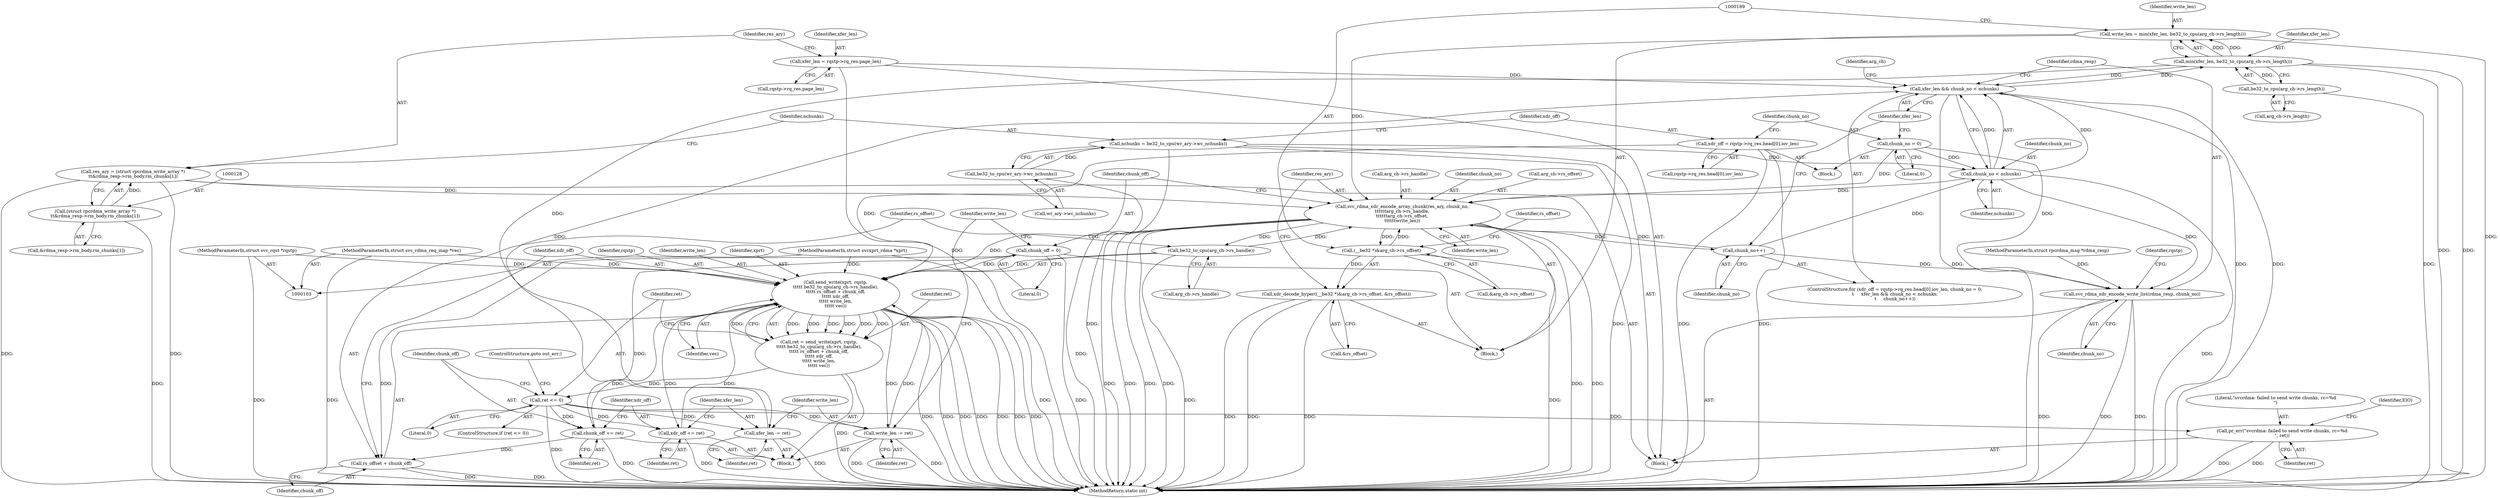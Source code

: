 digraph "1_linux_c70422f760c120480fee4de6c38804c72aa26bc1_35@API" {
"1000179" [label="(Call,write_len = min(xfer_len, be32_to_cpu(arg_ch->rs_length)))"];
"1000181" [label="(Call,min(xfer_len, be32_to_cpu(arg_ch->rs_length)))"];
"1000159" [label="(Call,xfer_len && chunk_no < nchunks)"];
"1000238" [label="(Call,xfer_len -= ret)"];
"1000228" [label="(Call,ret <= 0)"];
"1000212" [label="(Call,ret = send_write(xprt, rqstp,\n\t\t\t\t\t be32_to_cpu(arg_ch->rs_handle),\n\t\t\t\t\t rs_offset + chunk_off,\n\t\t\t\t\t xdr_off,\n\t\t\t\t\t write_len,\n\t\t\t\t\t vec))"];
"1000214" [label="(Call,send_write(xprt, rqstp,\n\t\t\t\t\t be32_to_cpu(arg_ch->rs_handle),\n\t\t\t\t\t rs_offset + chunk_off,\n\t\t\t\t\t xdr_off,\n\t\t\t\t\t write_len,\n\t\t\t\t\t vec))"];
"1000104" [label="(MethodParameterIn,struct svcxprt_rdma *xprt)"];
"1000107" [label="(MethodParameterIn,struct svc_rqst *rqstp)"];
"1000217" [label="(Call,be32_to_cpu(arg_ch->rs_handle))"];
"1000196" [label="(Call,svc_rdma_xdr_encode_array_chunk(res_ary, chunk_no,\n\t\t\t\t\t\targ_ch->rs_handle,\n\t\t\t\t\t\targ_ch->rs_offset,\n\t\t\t\t\t\twrite_len))"];
"1000125" [label="(Call,res_ary = (struct rpcrdma_write_array *)\n\t\t&rdma_resp->rm_body.rm_chunks[1])"];
"1000127" [label="(Call,(struct rpcrdma_write_array *)\n\t\t&rdma_resp->rm_body.rm_chunks[1])"];
"1000156" [label="(Call,chunk_no = 0)"];
"1000161" [label="(Call,chunk_no < nchunks)"];
"1000164" [label="(Call,chunk_no++)"];
"1000137" [label="(Call,nchunks = be32_to_cpu(wr_ary->wc_nchunks))"];
"1000139" [label="(Call,be32_to_cpu(wr_ary->wc_nchunks))"];
"1000188" [label="(Call,(__be32 *)&arg_ch->rs_offset)"];
"1000179" [label="(Call,write_len = min(xfer_len, be32_to_cpu(arg_ch->rs_length)))"];
"1000232" [label="(Call,chunk_off += ret)"];
"1000206" [label="(Call,chunk_off = 0)"];
"1000235" [label="(Call,xdr_off += ret)"];
"1000145" [label="(Call,xdr_off = rqstp->rq_res.head[0].iov_len)"];
"1000241" [label="(Call,write_len -= ret)"];
"1000108" [label="(MethodParameterIn,struct svc_rdma_req_map *vec)"];
"1000111" [label="(Call,xfer_len = rqstp->rq_res.page_len)"];
"1000183" [label="(Call,be32_to_cpu(arg_ch->rs_length))"];
"1000244" [label="(Call,svc_rdma_xdr_encode_write_list(rdma_resp, chunk_no))"];
"1000187" [label="(Call,xdr_decode_hyper((__be32 *)&arg_ch->rs_offset, &rs_offset))"];
"1000221" [label="(Call,rs_offset + chunk_off)"];
"1000254" [label="(Call,pr_err(\"svcrdma: failed to send write chunks, rc=%d\n\", ret))"];
"1000108" [label="(MethodParameterIn,struct svc_rdma_req_map *vec)"];
"1000109" [label="(Block,)"];
"1000199" [label="(Call,arg_ch->rs_handle)"];
"1000235" [label="(Call,xdr_off += ret)"];
"1000243" [label="(Identifier,ret)"];
"1000197" [label="(Identifier,res_ary)"];
"1000180" [label="(Identifier,write_len)"];
"1000127" [label="(Call,(struct rpcrdma_write_array *)\n\t\t&rdma_resp->rm_body.rm_chunks[1])"];
"1000207" [label="(Identifier,chunk_off)"];
"1000230" [label="(Literal,0)"];
"1000254" [label="(Call,pr_err(\"svcrdma: failed to send write chunks, rc=%d\n\", ret))"];
"1000137" [label="(Call,nchunks = be32_to_cpu(wr_ary->wc_nchunks))"];
"1000187" [label="(Call,xdr_decode_hyper((__be32 *)&arg_ch->rs_offset, &rs_offset))"];
"1000161" [label="(Call,chunk_no < nchunks)"];
"1000158" [label="(Literal,0)"];
"1000218" [label="(Call,arg_ch->rs_handle)"];
"1000139" [label="(Call,be32_to_cpu(wr_ary->wc_nchunks))"];
"1000162" [label="(Identifier,chunk_no)"];
"1000104" [label="(MethodParameterIn,struct svcxprt_rdma *xprt)"];
"1000188" [label="(Call,(__be32 *)&arg_ch->rs_offset)"];
"1000226" [label="(Identifier,vec)"];
"1000206" [label="(Call,chunk_off = 0)"];
"1000125" [label="(Call,res_ary = (struct rpcrdma_write_array *)\n\t\t&rdma_resp->rm_body.rm_chunks[1])"];
"1000182" [label="(Identifier,xfer_len)"];
"1000179" [label="(Call,write_len = min(xfer_len, be32_to_cpu(arg_ch->rs_length)))"];
"1000232" [label="(Call,chunk_off += ret)"];
"1000144" [label="(Block,)"];
"1000212" [label="(Call,ret = send_write(xprt, rqstp,\n\t\t\t\t\t be32_to_cpu(arg_ch->rs_handle),\n\t\t\t\t\t rs_offset + chunk_off,\n\t\t\t\t\t xdr_off,\n\t\t\t\t\t write_len,\n\t\t\t\t\t vec))"];
"1000205" [label="(Identifier,write_len)"];
"1000256" [label="(Identifier,ret)"];
"1000236" [label="(Identifier,xdr_off)"];
"1000255" [label="(Literal,\"svcrdma: failed to send write chunks, rc=%d\n\")"];
"1000147" [label="(Call,rqstp->rq_res.head[0].iov_len)"];
"1000112" [label="(Identifier,xfer_len)"];
"1000227" [label="(ControlStructure,if (ret <= 0))"];
"1000216" [label="(Identifier,rqstp)"];
"1000159" [label="(Call,xfer_len && chunk_no < nchunks)"];
"1000165" [label="(Identifier,chunk_no)"];
"1000246" [label="(Identifier,chunk_no)"];
"1000238" [label="(Call,xfer_len -= ret)"];
"1000224" [label="(Identifier,xdr_off)"];
"1000231" [label="(ControlStructure,goto out_err;)"];
"1000222" [label="(Identifier,rs_offset)"];
"1000217" [label="(Call,be32_to_cpu(arg_ch->rs_handle))"];
"1000259" [label="(Identifier,EIO)"];
"1000234" [label="(Identifier,ret)"];
"1000164" [label="(Call,chunk_no++)"];
"1000143" [label="(ControlStructure,for (xdr_off = rqstp->rq_res.head[0].iov_len, chunk_no = 0;\n\t     xfer_len && chunk_no < nchunks;\n\t     chunk_no++))"];
"1000160" [label="(Identifier,xfer_len)"];
"1000126" [label="(Identifier,res_ary)"];
"1000140" [label="(Call,wr_ary->wc_nchunks)"];
"1000184" [label="(Call,arg_ch->rs_length)"];
"1000244" [label="(Call,svc_rdma_xdr_encode_write_list(rdma_resp, chunk_no))"];
"1000106" [label="(MethodParameterIn,struct rpcrdma_msg *rdma_resp)"];
"1000221" [label="(Call,rs_offset + chunk_off)"];
"1000237" [label="(Identifier,ret)"];
"1000166" [label="(Block,)"];
"1000240" [label="(Identifier,ret)"];
"1000113" [label="(Call,rqstp->rq_res.page_len)"];
"1000129" [label="(Call,&rdma_resp->rm_body.rm_chunks[1])"];
"1000190" [label="(Call,&arg_ch->rs_offset)"];
"1000208" [label="(Literal,0)"];
"1000156" [label="(Call,chunk_no = 0)"];
"1000211" [label="(Block,)"];
"1000241" [label="(Call,write_len -= ret)"];
"1000198" [label="(Identifier,chunk_no)"];
"1000239" [label="(Identifier,xfer_len)"];
"1000183" [label="(Call,be32_to_cpu(arg_ch->rs_length))"];
"1000195" [label="(Identifier,rs_offset)"];
"1000210" [label="(Identifier,write_len)"];
"1000107" [label="(MethodParameterIn,struct svc_rqst *rqstp)"];
"1000214" [label="(Call,send_write(xprt, rqstp,\n\t\t\t\t\t be32_to_cpu(arg_ch->rs_handle),\n\t\t\t\t\t rs_offset + chunk_off,\n\t\t\t\t\t xdr_off,\n\t\t\t\t\t write_len,\n\t\t\t\t\t vec))"];
"1000233" [label="(Identifier,chunk_off)"];
"1000202" [label="(Call,arg_ch->rs_offset)"];
"1000146" [label="(Identifier,xdr_off)"];
"1000111" [label="(Call,xfer_len = rqstp->rq_res.page_len)"];
"1000138" [label="(Identifier,nchunks)"];
"1000170" [label="(Identifier,arg_ch)"];
"1000145" [label="(Call,xdr_off = rqstp->rq_res.head[0].iov_len)"];
"1000163" [label="(Identifier,nchunks)"];
"1000223" [label="(Identifier,chunk_off)"];
"1000242" [label="(Identifier,write_len)"];
"1000157" [label="(Identifier,chunk_no)"];
"1000194" [label="(Call,&rs_offset)"];
"1000196" [label="(Call,svc_rdma_xdr_encode_array_chunk(res_ary, chunk_no,\n\t\t\t\t\t\targ_ch->rs_handle,\n\t\t\t\t\t\targ_ch->rs_offset,\n\t\t\t\t\t\twrite_len))"];
"1000225" [label="(Identifier,write_len)"];
"1000213" [label="(Identifier,ret)"];
"1000260" [label="(MethodReturn,static int)"];
"1000228" [label="(Call,ret <= 0)"];
"1000181" [label="(Call,min(xfer_len, be32_to_cpu(arg_ch->rs_length)))"];
"1000245" [label="(Identifier,rdma_resp)"];
"1000250" [label="(Identifier,rqstp)"];
"1000215" [label="(Identifier,xprt)"];
"1000229" [label="(Identifier,ret)"];
"1000179" -> "1000166"  [label="AST: "];
"1000179" -> "1000181"  [label="CFG: "];
"1000180" -> "1000179"  [label="AST: "];
"1000181" -> "1000179"  [label="AST: "];
"1000189" -> "1000179"  [label="CFG: "];
"1000179" -> "1000260"  [label="DDG: "];
"1000181" -> "1000179"  [label="DDG: "];
"1000181" -> "1000179"  [label="DDG: "];
"1000179" -> "1000196"  [label="DDG: "];
"1000181" -> "1000183"  [label="CFG: "];
"1000182" -> "1000181"  [label="AST: "];
"1000183" -> "1000181"  [label="AST: "];
"1000181" -> "1000260"  [label="DDG: "];
"1000181" -> "1000260"  [label="DDG: "];
"1000181" -> "1000159"  [label="DDG: "];
"1000159" -> "1000181"  [label="DDG: "];
"1000183" -> "1000181"  [label="DDG: "];
"1000181" -> "1000238"  [label="DDG: "];
"1000159" -> "1000143"  [label="AST: "];
"1000159" -> "1000160"  [label="CFG: "];
"1000159" -> "1000161"  [label="CFG: "];
"1000160" -> "1000159"  [label="AST: "];
"1000161" -> "1000159"  [label="AST: "];
"1000170" -> "1000159"  [label="CFG: "];
"1000245" -> "1000159"  [label="CFG: "];
"1000159" -> "1000260"  [label="DDG: "];
"1000159" -> "1000260"  [label="DDG: "];
"1000159" -> "1000260"  [label="DDG: "];
"1000238" -> "1000159"  [label="DDG: "];
"1000111" -> "1000159"  [label="DDG: "];
"1000161" -> "1000159"  [label="DDG: "];
"1000161" -> "1000159"  [label="DDG: "];
"1000238" -> "1000211"  [label="AST: "];
"1000238" -> "1000240"  [label="CFG: "];
"1000239" -> "1000238"  [label="AST: "];
"1000240" -> "1000238"  [label="AST: "];
"1000242" -> "1000238"  [label="CFG: "];
"1000238" -> "1000260"  [label="DDG: "];
"1000228" -> "1000238"  [label="DDG: "];
"1000228" -> "1000227"  [label="AST: "];
"1000228" -> "1000230"  [label="CFG: "];
"1000229" -> "1000228"  [label="AST: "];
"1000230" -> "1000228"  [label="AST: "];
"1000231" -> "1000228"  [label="CFG: "];
"1000233" -> "1000228"  [label="CFG: "];
"1000228" -> "1000260"  [label="DDG: "];
"1000212" -> "1000228"  [label="DDG: "];
"1000228" -> "1000232"  [label="DDG: "];
"1000228" -> "1000235"  [label="DDG: "];
"1000228" -> "1000241"  [label="DDG: "];
"1000228" -> "1000254"  [label="DDG: "];
"1000212" -> "1000211"  [label="AST: "];
"1000212" -> "1000214"  [label="CFG: "];
"1000213" -> "1000212"  [label="AST: "];
"1000214" -> "1000212"  [label="AST: "];
"1000229" -> "1000212"  [label="CFG: "];
"1000212" -> "1000260"  [label="DDG: "];
"1000214" -> "1000212"  [label="DDG: "];
"1000214" -> "1000212"  [label="DDG: "];
"1000214" -> "1000212"  [label="DDG: "];
"1000214" -> "1000212"  [label="DDG: "];
"1000214" -> "1000212"  [label="DDG: "];
"1000214" -> "1000212"  [label="DDG: "];
"1000214" -> "1000212"  [label="DDG: "];
"1000214" -> "1000226"  [label="CFG: "];
"1000215" -> "1000214"  [label="AST: "];
"1000216" -> "1000214"  [label="AST: "];
"1000217" -> "1000214"  [label="AST: "];
"1000221" -> "1000214"  [label="AST: "];
"1000224" -> "1000214"  [label="AST: "];
"1000225" -> "1000214"  [label="AST: "];
"1000226" -> "1000214"  [label="AST: "];
"1000214" -> "1000260"  [label="DDG: "];
"1000214" -> "1000260"  [label="DDG: "];
"1000214" -> "1000260"  [label="DDG: "];
"1000214" -> "1000260"  [label="DDG: "];
"1000214" -> "1000260"  [label="DDG: "];
"1000214" -> "1000260"  [label="DDG: "];
"1000214" -> "1000260"  [label="DDG: "];
"1000104" -> "1000214"  [label="DDG: "];
"1000107" -> "1000214"  [label="DDG: "];
"1000217" -> "1000214"  [label="DDG: "];
"1000232" -> "1000214"  [label="DDG: "];
"1000206" -> "1000214"  [label="DDG: "];
"1000235" -> "1000214"  [label="DDG: "];
"1000145" -> "1000214"  [label="DDG: "];
"1000241" -> "1000214"  [label="DDG: "];
"1000196" -> "1000214"  [label="DDG: "];
"1000108" -> "1000214"  [label="DDG: "];
"1000214" -> "1000235"  [label="DDG: "];
"1000214" -> "1000241"  [label="DDG: "];
"1000104" -> "1000103"  [label="AST: "];
"1000104" -> "1000260"  [label="DDG: "];
"1000107" -> "1000103"  [label="AST: "];
"1000107" -> "1000260"  [label="DDG: "];
"1000217" -> "1000218"  [label="CFG: "];
"1000218" -> "1000217"  [label="AST: "];
"1000222" -> "1000217"  [label="CFG: "];
"1000217" -> "1000260"  [label="DDG: "];
"1000217" -> "1000196"  [label="DDG: "];
"1000196" -> "1000217"  [label="DDG: "];
"1000196" -> "1000166"  [label="AST: "];
"1000196" -> "1000205"  [label="CFG: "];
"1000197" -> "1000196"  [label="AST: "];
"1000198" -> "1000196"  [label="AST: "];
"1000199" -> "1000196"  [label="AST: "];
"1000202" -> "1000196"  [label="AST: "];
"1000205" -> "1000196"  [label="AST: "];
"1000207" -> "1000196"  [label="CFG: "];
"1000196" -> "1000260"  [label="DDG: "];
"1000196" -> "1000260"  [label="DDG: "];
"1000196" -> "1000260"  [label="DDG: "];
"1000196" -> "1000260"  [label="DDG: "];
"1000196" -> "1000260"  [label="DDG: "];
"1000196" -> "1000260"  [label="DDG: "];
"1000196" -> "1000164"  [label="DDG: "];
"1000196" -> "1000188"  [label="DDG: "];
"1000125" -> "1000196"  [label="DDG: "];
"1000156" -> "1000196"  [label="DDG: "];
"1000161" -> "1000196"  [label="DDG: "];
"1000164" -> "1000196"  [label="DDG: "];
"1000188" -> "1000196"  [label="DDG: "];
"1000125" -> "1000109"  [label="AST: "];
"1000125" -> "1000127"  [label="CFG: "];
"1000126" -> "1000125"  [label="AST: "];
"1000127" -> "1000125"  [label="AST: "];
"1000138" -> "1000125"  [label="CFG: "];
"1000125" -> "1000260"  [label="DDG: "];
"1000125" -> "1000260"  [label="DDG: "];
"1000127" -> "1000125"  [label="DDG: "];
"1000127" -> "1000129"  [label="CFG: "];
"1000128" -> "1000127"  [label="AST: "];
"1000129" -> "1000127"  [label="AST: "];
"1000127" -> "1000260"  [label="DDG: "];
"1000156" -> "1000144"  [label="AST: "];
"1000156" -> "1000158"  [label="CFG: "];
"1000157" -> "1000156"  [label="AST: "];
"1000158" -> "1000156"  [label="AST: "];
"1000160" -> "1000156"  [label="CFG: "];
"1000156" -> "1000161"  [label="DDG: "];
"1000156" -> "1000244"  [label="DDG: "];
"1000161" -> "1000163"  [label="CFG: "];
"1000162" -> "1000161"  [label="AST: "];
"1000163" -> "1000161"  [label="AST: "];
"1000161" -> "1000260"  [label="DDG: "];
"1000164" -> "1000161"  [label="DDG: "];
"1000137" -> "1000161"  [label="DDG: "];
"1000161" -> "1000244"  [label="DDG: "];
"1000164" -> "1000143"  [label="AST: "];
"1000164" -> "1000165"  [label="CFG: "];
"1000165" -> "1000164"  [label="AST: "];
"1000160" -> "1000164"  [label="CFG: "];
"1000164" -> "1000244"  [label="DDG: "];
"1000137" -> "1000109"  [label="AST: "];
"1000137" -> "1000139"  [label="CFG: "];
"1000138" -> "1000137"  [label="AST: "];
"1000139" -> "1000137"  [label="AST: "];
"1000146" -> "1000137"  [label="CFG: "];
"1000137" -> "1000260"  [label="DDG: "];
"1000137" -> "1000260"  [label="DDG: "];
"1000139" -> "1000137"  [label="DDG: "];
"1000139" -> "1000140"  [label="CFG: "];
"1000140" -> "1000139"  [label="AST: "];
"1000139" -> "1000260"  [label="DDG: "];
"1000188" -> "1000187"  [label="AST: "];
"1000188" -> "1000190"  [label="CFG: "];
"1000189" -> "1000188"  [label="AST: "];
"1000190" -> "1000188"  [label="AST: "];
"1000195" -> "1000188"  [label="CFG: "];
"1000188" -> "1000260"  [label="DDG: "];
"1000188" -> "1000187"  [label="DDG: "];
"1000232" -> "1000211"  [label="AST: "];
"1000232" -> "1000234"  [label="CFG: "];
"1000233" -> "1000232"  [label="AST: "];
"1000234" -> "1000232"  [label="AST: "];
"1000236" -> "1000232"  [label="CFG: "];
"1000232" -> "1000260"  [label="DDG: "];
"1000232" -> "1000221"  [label="DDG: "];
"1000206" -> "1000232"  [label="DDG: "];
"1000206" -> "1000166"  [label="AST: "];
"1000206" -> "1000208"  [label="CFG: "];
"1000207" -> "1000206"  [label="AST: "];
"1000208" -> "1000206"  [label="AST: "];
"1000210" -> "1000206"  [label="CFG: "];
"1000206" -> "1000260"  [label="DDG: "];
"1000206" -> "1000221"  [label="DDG: "];
"1000235" -> "1000211"  [label="AST: "];
"1000235" -> "1000237"  [label="CFG: "];
"1000236" -> "1000235"  [label="AST: "];
"1000237" -> "1000235"  [label="AST: "];
"1000239" -> "1000235"  [label="CFG: "];
"1000235" -> "1000260"  [label="DDG: "];
"1000145" -> "1000144"  [label="AST: "];
"1000145" -> "1000147"  [label="CFG: "];
"1000146" -> "1000145"  [label="AST: "];
"1000147" -> "1000145"  [label="AST: "];
"1000157" -> "1000145"  [label="CFG: "];
"1000145" -> "1000260"  [label="DDG: "];
"1000145" -> "1000260"  [label="DDG: "];
"1000241" -> "1000211"  [label="AST: "];
"1000241" -> "1000243"  [label="CFG: "];
"1000242" -> "1000241"  [label="AST: "];
"1000243" -> "1000241"  [label="AST: "];
"1000210" -> "1000241"  [label="CFG: "];
"1000241" -> "1000260"  [label="DDG: "];
"1000241" -> "1000260"  [label="DDG: "];
"1000108" -> "1000103"  [label="AST: "];
"1000108" -> "1000260"  [label="DDG: "];
"1000111" -> "1000109"  [label="AST: "];
"1000111" -> "1000113"  [label="CFG: "];
"1000112" -> "1000111"  [label="AST: "];
"1000113" -> "1000111"  [label="AST: "];
"1000126" -> "1000111"  [label="CFG: "];
"1000111" -> "1000260"  [label="DDG: "];
"1000183" -> "1000184"  [label="CFG: "];
"1000184" -> "1000183"  [label="AST: "];
"1000183" -> "1000260"  [label="DDG: "];
"1000244" -> "1000109"  [label="AST: "];
"1000244" -> "1000246"  [label="CFG: "];
"1000245" -> "1000244"  [label="AST: "];
"1000246" -> "1000244"  [label="AST: "];
"1000250" -> "1000244"  [label="CFG: "];
"1000244" -> "1000260"  [label="DDG: "];
"1000244" -> "1000260"  [label="DDG: "];
"1000244" -> "1000260"  [label="DDG: "];
"1000106" -> "1000244"  [label="DDG: "];
"1000187" -> "1000166"  [label="AST: "];
"1000187" -> "1000194"  [label="CFG: "];
"1000194" -> "1000187"  [label="AST: "];
"1000197" -> "1000187"  [label="CFG: "];
"1000187" -> "1000260"  [label="DDG: "];
"1000187" -> "1000260"  [label="DDG: "];
"1000187" -> "1000260"  [label="DDG: "];
"1000221" -> "1000223"  [label="CFG: "];
"1000222" -> "1000221"  [label="AST: "];
"1000223" -> "1000221"  [label="AST: "];
"1000224" -> "1000221"  [label="CFG: "];
"1000221" -> "1000260"  [label="DDG: "];
"1000221" -> "1000260"  [label="DDG: "];
"1000254" -> "1000109"  [label="AST: "];
"1000254" -> "1000256"  [label="CFG: "];
"1000255" -> "1000254"  [label="AST: "];
"1000256" -> "1000254"  [label="AST: "];
"1000259" -> "1000254"  [label="CFG: "];
"1000254" -> "1000260"  [label="DDG: "];
"1000254" -> "1000260"  [label="DDG: "];
}
